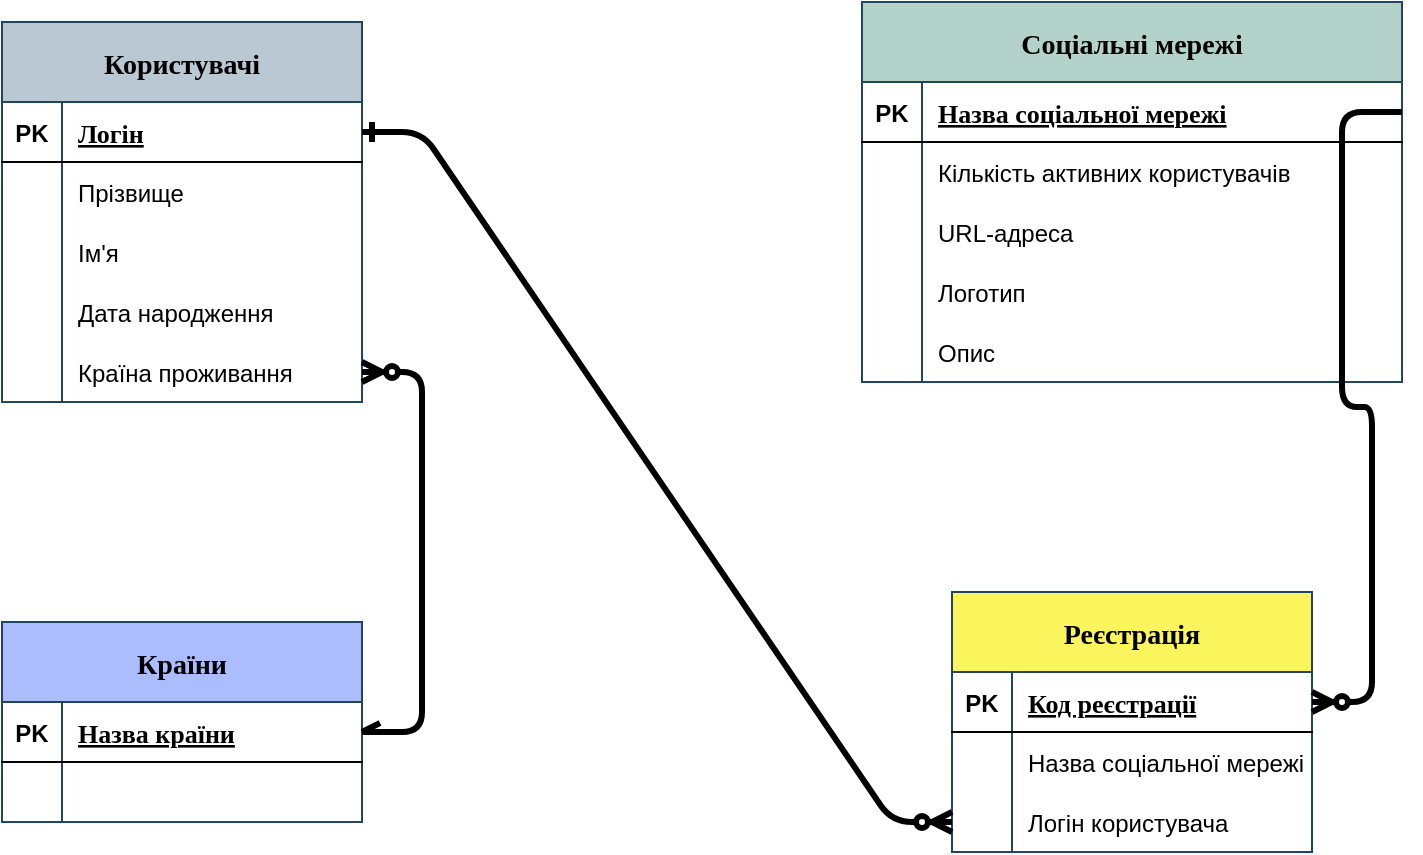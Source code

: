 <mxfile version="20.4.0" type="github">
  <diagram id="LfY8HSYb2KLvKZi6-ELM" name="Сторінка-1">
    <mxGraphModel dx="1421" dy="762" grid="1" gridSize="10" guides="1" tooltips="1" connect="1" arrows="1" fold="1" page="1" pageScale="1" pageWidth="827" pageHeight="1169" math="0" shadow="0">
      <root>
        <mxCell id="0" />
        <mxCell id="1" parent="0" />
        <mxCell id="vNw5nsysbJb_lxA0fcBF-2" value="Користувачі" style="shape=table;startSize=40;container=1;collapsible=1;childLayout=tableLayout;fixedRows=1;rowLines=0;fontStyle=1;align=center;resizeLast=1;fillColor=#bac8d3;strokeColor=#23445d;fontFamily=Verdana;fontSize=14;" vertex="1" parent="1">
          <mxGeometry x="30" y="40" width="180" height="190" as="geometry" />
        </mxCell>
        <mxCell id="vNw5nsysbJb_lxA0fcBF-3" value="" style="shape=tableRow;horizontal=0;startSize=0;swimlaneHead=0;swimlaneBody=0;fillColor=none;collapsible=0;dropTarget=0;points=[[0,0.5],[1,0.5]];portConstraint=eastwest;top=0;left=0;right=0;bottom=1;" vertex="1" parent="vNw5nsysbJb_lxA0fcBF-2">
          <mxGeometry y="40" width="180" height="30" as="geometry" />
        </mxCell>
        <mxCell id="vNw5nsysbJb_lxA0fcBF-4" value="PK" style="shape=partialRectangle;connectable=0;fillColor=none;top=0;left=0;bottom=0;right=0;fontStyle=1;overflow=hidden;" vertex="1" parent="vNw5nsysbJb_lxA0fcBF-3">
          <mxGeometry width="30" height="30" as="geometry">
            <mxRectangle width="30" height="30" as="alternateBounds" />
          </mxGeometry>
        </mxCell>
        <mxCell id="vNw5nsysbJb_lxA0fcBF-5" value="Логін" style="shape=partialRectangle;connectable=0;fillColor=none;top=0;left=0;bottom=0;right=0;align=left;spacingLeft=6;fontStyle=5;overflow=hidden;fontFamily=Verdana;fontSize=13;" vertex="1" parent="vNw5nsysbJb_lxA0fcBF-3">
          <mxGeometry x="30" width="150" height="30" as="geometry">
            <mxRectangle width="150" height="30" as="alternateBounds" />
          </mxGeometry>
        </mxCell>
        <mxCell id="vNw5nsysbJb_lxA0fcBF-6" value="" style="shape=tableRow;horizontal=0;startSize=0;swimlaneHead=0;swimlaneBody=0;fillColor=none;collapsible=0;dropTarget=0;points=[[0,0.5],[1,0.5]];portConstraint=eastwest;top=0;left=0;right=0;bottom=0;" vertex="1" parent="vNw5nsysbJb_lxA0fcBF-2">
          <mxGeometry y="70" width="180" height="30" as="geometry" />
        </mxCell>
        <mxCell id="vNw5nsysbJb_lxA0fcBF-7" value="" style="shape=partialRectangle;connectable=0;fillColor=none;top=0;left=0;bottom=0;right=0;editable=1;overflow=hidden;" vertex="1" parent="vNw5nsysbJb_lxA0fcBF-6">
          <mxGeometry width="30" height="30" as="geometry">
            <mxRectangle width="30" height="30" as="alternateBounds" />
          </mxGeometry>
        </mxCell>
        <mxCell id="vNw5nsysbJb_lxA0fcBF-8" value="Прізвище" style="shape=partialRectangle;connectable=0;fillColor=none;top=0;left=0;bottom=0;right=0;align=left;spacingLeft=6;overflow=hidden;" vertex="1" parent="vNw5nsysbJb_lxA0fcBF-6">
          <mxGeometry x="30" width="150" height="30" as="geometry">
            <mxRectangle width="150" height="30" as="alternateBounds" />
          </mxGeometry>
        </mxCell>
        <mxCell id="vNw5nsysbJb_lxA0fcBF-18" value="" style="shape=tableRow;horizontal=0;startSize=0;swimlaneHead=0;swimlaneBody=0;fillColor=none;collapsible=0;dropTarget=0;points=[[0,0.5],[1,0.5]];portConstraint=eastwest;top=0;left=0;right=0;bottom=0;" vertex="1" parent="vNw5nsysbJb_lxA0fcBF-2">
          <mxGeometry y="100" width="180" height="30" as="geometry" />
        </mxCell>
        <mxCell id="vNw5nsysbJb_lxA0fcBF-19" value="" style="shape=partialRectangle;connectable=0;fillColor=none;top=0;left=0;bottom=0;right=0;editable=1;overflow=hidden;" vertex="1" parent="vNw5nsysbJb_lxA0fcBF-18">
          <mxGeometry width="30" height="30" as="geometry">
            <mxRectangle width="30" height="30" as="alternateBounds" />
          </mxGeometry>
        </mxCell>
        <mxCell id="vNw5nsysbJb_lxA0fcBF-20" value="Ім&#39;я" style="shape=partialRectangle;connectable=0;fillColor=none;top=0;left=0;bottom=0;right=0;align=left;spacingLeft=6;overflow=hidden;" vertex="1" parent="vNw5nsysbJb_lxA0fcBF-18">
          <mxGeometry x="30" width="150" height="30" as="geometry">
            <mxRectangle width="150" height="30" as="alternateBounds" />
          </mxGeometry>
        </mxCell>
        <mxCell id="vNw5nsysbJb_lxA0fcBF-9" value="" style="shape=tableRow;horizontal=0;startSize=0;swimlaneHead=0;swimlaneBody=0;fillColor=none;collapsible=0;dropTarget=0;points=[[0,0.5],[1,0.5]];portConstraint=eastwest;top=0;left=0;right=0;bottom=0;" vertex="1" parent="vNw5nsysbJb_lxA0fcBF-2">
          <mxGeometry y="130" width="180" height="30" as="geometry" />
        </mxCell>
        <mxCell id="vNw5nsysbJb_lxA0fcBF-10" value="" style="shape=partialRectangle;connectable=0;fillColor=none;top=0;left=0;bottom=0;right=0;editable=1;overflow=hidden;" vertex="1" parent="vNw5nsysbJb_lxA0fcBF-9">
          <mxGeometry width="30" height="30" as="geometry">
            <mxRectangle width="30" height="30" as="alternateBounds" />
          </mxGeometry>
        </mxCell>
        <mxCell id="vNw5nsysbJb_lxA0fcBF-11" value="Дата народження" style="shape=partialRectangle;connectable=0;fillColor=none;top=0;left=0;bottom=0;right=0;align=left;spacingLeft=6;overflow=hidden;" vertex="1" parent="vNw5nsysbJb_lxA0fcBF-9">
          <mxGeometry x="30" width="150" height="30" as="geometry">
            <mxRectangle width="150" height="30" as="alternateBounds" />
          </mxGeometry>
        </mxCell>
        <mxCell id="vNw5nsysbJb_lxA0fcBF-12" value="" style="shape=tableRow;horizontal=0;startSize=0;swimlaneHead=0;swimlaneBody=0;fillColor=none;collapsible=0;dropTarget=0;points=[[0,0.5],[1,0.5]];portConstraint=eastwest;top=0;left=0;right=0;bottom=0;" vertex="1" parent="vNw5nsysbJb_lxA0fcBF-2">
          <mxGeometry y="160" width="180" height="30" as="geometry" />
        </mxCell>
        <mxCell id="vNw5nsysbJb_lxA0fcBF-13" value="" style="shape=partialRectangle;connectable=0;fillColor=none;top=0;left=0;bottom=0;right=0;editable=1;overflow=hidden;" vertex="1" parent="vNw5nsysbJb_lxA0fcBF-12">
          <mxGeometry width="30" height="30" as="geometry">
            <mxRectangle width="30" height="30" as="alternateBounds" />
          </mxGeometry>
        </mxCell>
        <mxCell id="vNw5nsysbJb_lxA0fcBF-14" value="Країна проживання" style="shape=partialRectangle;connectable=0;fillColor=none;top=0;left=0;bottom=0;right=0;align=left;spacingLeft=6;overflow=hidden;" vertex="1" parent="vNw5nsysbJb_lxA0fcBF-12">
          <mxGeometry x="30" width="150" height="30" as="geometry">
            <mxRectangle width="150" height="30" as="alternateBounds" />
          </mxGeometry>
        </mxCell>
        <mxCell id="vNw5nsysbJb_lxA0fcBF-21" value="Соціальні мережі" style="shape=table;startSize=40;container=1;collapsible=1;childLayout=tableLayout;fixedRows=1;rowLines=0;fontStyle=1;align=center;resizeLast=1;fillColor=#B3D3CA;strokeColor=#23445d;fontFamily=Verdana;fontSize=14;" vertex="1" parent="1">
          <mxGeometry x="460" y="30" width="270" height="190" as="geometry" />
        </mxCell>
        <mxCell id="vNw5nsysbJb_lxA0fcBF-22" value="" style="shape=tableRow;horizontal=0;startSize=0;swimlaneHead=0;swimlaneBody=0;fillColor=none;collapsible=0;dropTarget=0;points=[[0,0.5],[1,0.5]];portConstraint=eastwest;top=0;left=0;right=0;bottom=1;" vertex="1" parent="vNw5nsysbJb_lxA0fcBF-21">
          <mxGeometry y="40" width="270" height="30" as="geometry" />
        </mxCell>
        <mxCell id="vNw5nsysbJb_lxA0fcBF-23" value="PK" style="shape=partialRectangle;connectable=0;fillColor=none;top=0;left=0;bottom=0;right=0;fontStyle=1;overflow=hidden;" vertex="1" parent="vNw5nsysbJb_lxA0fcBF-22">
          <mxGeometry width="30" height="30" as="geometry">
            <mxRectangle width="30" height="30" as="alternateBounds" />
          </mxGeometry>
        </mxCell>
        <mxCell id="vNw5nsysbJb_lxA0fcBF-24" value="Назва соціальної мережі" style="shape=partialRectangle;connectable=0;fillColor=none;top=0;left=0;bottom=0;right=0;align=left;spacingLeft=6;fontStyle=5;overflow=hidden;fontFamily=Verdana;fontSize=13;" vertex="1" parent="vNw5nsysbJb_lxA0fcBF-22">
          <mxGeometry x="30" width="240" height="30" as="geometry">
            <mxRectangle width="240" height="30" as="alternateBounds" />
          </mxGeometry>
        </mxCell>
        <mxCell id="vNw5nsysbJb_lxA0fcBF-25" value="" style="shape=tableRow;horizontal=0;startSize=0;swimlaneHead=0;swimlaneBody=0;fillColor=none;collapsible=0;dropTarget=0;points=[[0,0.5],[1,0.5]];portConstraint=eastwest;top=0;left=0;right=0;bottom=0;" vertex="1" parent="vNw5nsysbJb_lxA0fcBF-21">
          <mxGeometry y="70" width="270" height="30" as="geometry" />
        </mxCell>
        <mxCell id="vNw5nsysbJb_lxA0fcBF-26" value="" style="shape=partialRectangle;connectable=0;fillColor=none;top=0;left=0;bottom=0;right=0;editable=1;overflow=hidden;" vertex="1" parent="vNw5nsysbJb_lxA0fcBF-25">
          <mxGeometry width="30" height="30" as="geometry">
            <mxRectangle width="30" height="30" as="alternateBounds" />
          </mxGeometry>
        </mxCell>
        <mxCell id="vNw5nsysbJb_lxA0fcBF-27" value="Кількість активних користувачів" style="shape=partialRectangle;connectable=0;fillColor=none;top=0;left=0;bottom=0;right=0;align=left;spacingLeft=6;overflow=hidden;" vertex="1" parent="vNw5nsysbJb_lxA0fcBF-25">
          <mxGeometry x="30" width="240" height="30" as="geometry">
            <mxRectangle width="240" height="30" as="alternateBounds" />
          </mxGeometry>
        </mxCell>
        <mxCell id="vNw5nsysbJb_lxA0fcBF-28" value="" style="shape=tableRow;horizontal=0;startSize=0;swimlaneHead=0;swimlaneBody=0;fillColor=none;collapsible=0;dropTarget=0;points=[[0,0.5],[1,0.5]];portConstraint=eastwest;top=0;left=0;right=0;bottom=0;" vertex="1" parent="vNw5nsysbJb_lxA0fcBF-21">
          <mxGeometry y="100" width="270" height="30" as="geometry" />
        </mxCell>
        <mxCell id="vNw5nsysbJb_lxA0fcBF-29" value="" style="shape=partialRectangle;connectable=0;fillColor=none;top=0;left=0;bottom=0;right=0;editable=1;overflow=hidden;" vertex="1" parent="vNw5nsysbJb_lxA0fcBF-28">
          <mxGeometry width="30" height="30" as="geometry">
            <mxRectangle width="30" height="30" as="alternateBounds" />
          </mxGeometry>
        </mxCell>
        <mxCell id="vNw5nsysbJb_lxA0fcBF-30" value="URL-адреса" style="shape=partialRectangle;connectable=0;fillColor=none;top=0;left=0;bottom=0;right=0;align=left;spacingLeft=6;overflow=hidden;" vertex="1" parent="vNw5nsysbJb_lxA0fcBF-28">
          <mxGeometry x="30" width="240" height="30" as="geometry">
            <mxRectangle width="240" height="30" as="alternateBounds" />
          </mxGeometry>
        </mxCell>
        <mxCell id="vNw5nsysbJb_lxA0fcBF-31" value="" style="shape=tableRow;horizontal=0;startSize=0;swimlaneHead=0;swimlaneBody=0;fillColor=none;collapsible=0;dropTarget=0;points=[[0,0.5],[1,0.5]];portConstraint=eastwest;top=0;left=0;right=0;bottom=0;" vertex="1" parent="vNw5nsysbJb_lxA0fcBF-21">
          <mxGeometry y="130" width="270" height="30" as="geometry" />
        </mxCell>
        <mxCell id="vNw5nsysbJb_lxA0fcBF-32" value="" style="shape=partialRectangle;connectable=0;fillColor=none;top=0;left=0;bottom=0;right=0;editable=1;overflow=hidden;" vertex="1" parent="vNw5nsysbJb_lxA0fcBF-31">
          <mxGeometry width="30" height="30" as="geometry">
            <mxRectangle width="30" height="30" as="alternateBounds" />
          </mxGeometry>
        </mxCell>
        <mxCell id="vNw5nsysbJb_lxA0fcBF-33" value="Логотип" style="shape=partialRectangle;connectable=0;fillColor=none;top=0;left=0;bottom=0;right=0;align=left;spacingLeft=6;overflow=hidden;" vertex="1" parent="vNw5nsysbJb_lxA0fcBF-31">
          <mxGeometry x="30" width="240" height="30" as="geometry">
            <mxRectangle width="240" height="30" as="alternateBounds" />
          </mxGeometry>
        </mxCell>
        <mxCell id="vNw5nsysbJb_lxA0fcBF-34" value="" style="shape=tableRow;horizontal=0;startSize=0;swimlaneHead=0;swimlaneBody=0;fillColor=none;collapsible=0;dropTarget=0;points=[[0,0.5],[1,0.5]];portConstraint=eastwest;top=0;left=0;right=0;bottom=0;" vertex="1" parent="vNw5nsysbJb_lxA0fcBF-21">
          <mxGeometry y="160" width="270" height="30" as="geometry" />
        </mxCell>
        <mxCell id="vNw5nsysbJb_lxA0fcBF-35" value="" style="shape=partialRectangle;connectable=0;fillColor=none;top=0;left=0;bottom=0;right=0;editable=1;overflow=hidden;" vertex="1" parent="vNw5nsysbJb_lxA0fcBF-34">
          <mxGeometry width="30" height="30" as="geometry">
            <mxRectangle width="30" height="30" as="alternateBounds" />
          </mxGeometry>
        </mxCell>
        <mxCell id="vNw5nsysbJb_lxA0fcBF-36" value="Опис" style="shape=partialRectangle;connectable=0;fillColor=none;top=0;left=0;bottom=0;right=0;align=left;spacingLeft=6;overflow=hidden;" vertex="1" parent="vNw5nsysbJb_lxA0fcBF-34">
          <mxGeometry x="30" width="240" height="30" as="geometry">
            <mxRectangle width="240" height="30" as="alternateBounds" />
          </mxGeometry>
        </mxCell>
        <mxCell id="vNw5nsysbJb_lxA0fcBF-37" value="Країни" style="shape=table;startSize=40;container=1;collapsible=1;childLayout=tableLayout;fixedRows=1;rowLines=0;fontStyle=1;align=center;resizeLast=1;fillColor=#ABBCFF;strokeColor=#23445d;fontFamily=Verdana;fontSize=14;" vertex="1" parent="1">
          <mxGeometry x="30" y="340" width="180" height="100" as="geometry" />
        </mxCell>
        <mxCell id="vNw5nsysbJb_lxA0fcBF-38" value="" style="shape=tableRow;horizontal=0;startSize=0;swimlaneHead=0;swimlaneBody=0;fillColor=none;collapsible=0;dropTarget=0;points=[[0,0.5],[1,0.5]];portConstraint=eastwest;top=0;left=0;right=0;bottom=1;" vertex="1" parent="vNw5nsysbJb_lxA0fcBF-37">
          <mxGeometry y="40" width="180" height="30" as="geometry" />
        </mxCell>
        <mxCell id="vNw5nsysbJb_lxA0fcBF-39" value="PK" style="shape=partialRectangle;connectable=0;fillColor=none;top=0;left=0;bottom=0;right=0;fontStyle=1;overflow=hidden;" vertex="1" parent="vNw5nsysbJb_lxA0fcBF-38">
          <mxGeometry width="30" height="30" as="geometry">
            <mxRectangle width="30" height="30" as="alternateBounds" />
          </mxGeometry>
        </mxCell>
        <mxCell id="vNw5nsysbJb_lxA0fcBF-40" value="Назва країни" style="shape=partialRectangle;connectable=0;fillColor=none;top=0;left=0;bottom=0;right=0;align=left;spacingLeft=6;fontStyle=5;overflow=hidden;fontFamily=Verdana;fontSize=13;" vertex="1" parent="vNw5nsysbJb_lxA0fcBF-38">
          <mxGeometry x="30" width="150" height="30" as="geometry">
            <mxRectangle width="150" height="30" as="alternateBounds" />
          </mxGeometry>
        </mxCell>
        <mxCell id="vNw5nsysbJb_lxA0fcBF-50" value="" style="shape=tableRow;horizontal=0;startSize=0;swimlaneHead=0;swimlaneBody=0;fillColor=none;collapsible=0;dropTarget=0;points=[[0,0.5],[1,0.5]];portConstraint=eastwest;top=0;left=0;right=0;bottom=0;" vertex="1" parent="vNw5nsysbJb_lxA0fcBF-37">
          <mxGeometry y="70" width="180" height="30" as="geometry" />
        </mxCell>
        <mxCell id="vNw5nsysbJb_lxA0fcBF-51" value="" style="shape=partialRectangle;connectable=0;fillColor=none;top=0;left=0;bottom=0;right=0;editable=1;overflow=hidden;" vertex="1" parent="vNw5nsysbJb_lxA0fcBF-50">
          <mxGeometry width="30" height="30" as="geometry">
            <mxRectangle width="30" height="30" as="alternateBounds" />
          </mxGeometry>
        </mxCell>
        <mxCell id="vNw5nsysbJb_lxA0fcBF-52" value="" style="shape=partialRectangle;connectable=0;fillColor=none;top=0;left=0;bottom=0;right=0;align=left;spacingLeft=6;overflow=hidden;" vertex="1" parent="vNw5nsysbJb_lxA0fcBF-50">
          <mxGeometry x="30" width="150" height="30" as="geometry">
            <mxRectangle width="150" height="30" as="alternateBounds" />
          </mxGeometry>
        </mxCell>
        <mxCell id="vNw5nsysbJb_lxA0fcBF-55" value="Реєстрація" style="shape=table;startSize=40;container=1;collapsible=1;childLayout=tableLayout;fixedRows=1;rowLines=0;fontStyle=1;align=center;resizeLast=1;fillColor=#FAF55C;strokeColor=#23445d;fontFamily=Verdana;fontSize=14;" vertex="1" parent="1">
          <mxGeometry x="505" y="325" width="180" height="130" as="geometry" />
        </mxCell>
        <mxCell id="vNw5nsysbJb_lxA0fcBF-56" value="" style="shape=tableRow;horizontal=0;startSize=0;swimlaneHead=0;swimlaneBody=0;fillColor=none;collapsible=0;dropTarget=0;points=[[0,0.5],[1,0.5]];portConstraint=eastwest;top=0;left=0;right=0;bottom=1;" vertex="1" parent="vNw5nsysbJb_lxA0fcBF-55">
          <mxGeometry y="40" width="180" height="30" as="geometry" />
        </mxCell>
        <mxCell id="vNw5nsysbJb_lxA0fcBF-57" value="PK" style="shape=partialRectangle;connectable=0;fillColor=none;top=0;left=0;bottom=0;right=0;fontStyle=1;overflow=hidden;" vertex="1" parent="vNw5nsysbJb_lxA0fcBF-56">
          <mxGeometry width="30" height="30" as="geometry">
            <mxRectangle width="30" height="30" as="alternateBounds" />
          </mxGeometry>
        </mxCell>
        <mxCell id="vNw5nsysbJb_lxA0fcBF-58" value="Код реєстрації" style="shape=partialRectangle;connectable=0;fillColor=none;top=0;left=0;bottom=0;right=0;align=left;spacingLeft=6;fontStyle=5;overflow=hidden;fontFamily=Verdana;fontSize=13;" vertex="1" parent="vNw5nsysbJb_lxA0fcBF-56">
          <mxGeometry x="30" width="150" height="30" as="geometry">
            <mxRectangle width="150" height="30" as="alternateBounds" />
          </mxGeometry>
        </mxCell>
        <mxCell id="vNw5nsysbJb_lxA0fcBF-59" value="" style="shape=tableRow;horizontal=0;startSize=0;swimlaneHead=0;swimlaneBody=0;fillColor=none;collapsible=0;dropTarget=0;points=[[0,0.5],[1,0.5]];portConstraint=eastwest;top=0;left=0;right=0;bottom=0;" vertex="1" parent="vNw5nsysbJb_lxA0fcBF-55">
          <mxGeometry y="70" width="180" height="30" as="geometry" />
        </mxCell>
        <mxCell id="vNw5nsysbJb_lxA0fcBF-60" value="" style="shape=partialRectangle;connectable=0;fillColor=none;top=0;left=0;bottom=0;right=0;editable=1;overflow=hidden;" vertex="1" parent="vNw5nsysbJb_lxA0fcBF-59">
          <mxGeometry width="30" height="30" as="geometry">
            <mxRectangle width="30" height="30" as="alternateBounds" />
          </mxGeometry>
        </mxCell>
        <mxCell id="vNw5nsysbJb_lxA0fcBF-61" value="Назва соціальної мережі" style="shape=partialRectangle;connectable=0;fillColor=none;top=0;left=0;bottom=0;right=0;align=left;spacingLeft=6;overflow=hidden;" vertex="1" parent="vNw5nsysbJb_lxA0fcBF-59">
          <mxGeometry x="30" width="150" height="30" as="geometry">
            <mxRectangle width="150" height="30" as="alternateBounds" />
          </mxGeometry>
        </mxCell>
        <mxCell id="vNw5nsysbJb_lxA0fcBF-62" value="" style="shape=tableRow;horizontal=0;startSize=0;swimlaneHead=0;swimlaneBody=0;fillColor=none;collapsible=0;dropTarget=0;points=[[0,0.5],[1,0.5]];portConstraint=eastwest;top=0;left=0;right=0;bottom=0;" vertex="1" parent="vNw5nsysbJb_lxA0fcBF-55">
          <mxGeometry y="100" width="180" height="30" as="geometry" />
        </mxCell>
        <mxCell id="vNw5nsysbJb_lxA0fcBF-63" value="" style="shape=partialRectangle;connectable=0;fillColor=none;top=0;left=0;bottom=0;right=0;editable=1;overflow=hidden;" vertex="1" parent="vNw5nsysbJb_lxA0fcBF-62">
          <mxGeometry width="30" height="30" as="geometry">
            <mxRectangle width="30" height="30" as="alternateBounds" />
          </mxGeometry>
        </mxCell>
        <mxCell id="vNw5nsysbJb_lxA0fcBF-64" value="Логін користувача" style="shape=partialRectangle;connectable=0;fillColor=none;top=0;left=0;bottom=0;right=0;align=left;spacingLeft=6;overflow=hidden;" vertex="1" parent="vNw5nsysbJb_lxA0fcBF-62">
          <mxGeometry x="30" width="150" height="30" as="geometry">
            <mxRectangle width="150" height="30" as="alternateBounds" />
          </mxGeometry>
        </mxCell>
        <mxCell id="vNw5nsysbJb_lxA0fcBF-71" value="" style="edgeStyle=entityRelationEdgeStyle;fontSize=12;html=1;endArrow=ERzeroToMany;endFill=1;rounded=1;fontFamily=Verdana;exitX=1;exitY=0.5;exitDx=0;exitDy=0;entryX=0;entryY=0.5;entryDx=0;entryDy=0;startArrow=ERone;startFill=0;strokeWidth=3;" edge="1" parent="1" source="vNw5nsysbJb_lxA0fcBF-3" target="vNw5nsysbJb_lxA0fcBF-62">
          <mxGeometry width="100" height="100" relative="1" as="geometry">
            <mxPoint x="314" y="220" as="sourcePoint" />
            <mxPoint x="310" y="90" as="targetPoint" />
          </mxGeometry>
        </mxCell>
        <mxCell id="vNw5nsysbJb_lxA0fcBF-72" value="" style="edgeStyle=entityRelationEdgeStyle;fontSize=12;html=1;endArrow=ERzeroToMany;endFill=1;rounded=1;strokeWidth=3;fontFamily=Verdana;entryX=1;entryY=0.5;entryDx=0;entryDy=0;exitX=1;exitY=0.5;exitDx=0;exitDy=0;startArrow=openAsync;startFill=0;" edge="1" parent="1" source="vNw5nsysbJb_lxA0fcBF-38" target="vNw5nsysbJb_lxA0fcBF-12">
          <mxGeometry width="100" height="100" relative="1" as="geometry">
            <mxPoint x="230" y="340" as="sourcePoint" />
            <mxPoint x="270" y="220" as="targetPoint" />
          </mxGeometry>
        </mxCell>
        <mxCell id="vNw5nsysbJb_lxA0fcBF-74" value="" style="edgeStyle=entityRelationEdgeStyle;fontSize=12;html=1;endArrow=ERzeroToMany;endFill=1;rounded=1;strokeWidth=3;fontFamily=Verdana;exitX=1;exitY=0.5;exitDx=0;exitDy=0;entryX=1;entryY=0.5;entryDx=0;entryDy=0;" edge="1" parent="1" source="vNw5nsysbJb_lxA0fcBF-22" target="vNw5nsysbJb_lxA0fcBF-56">
          <mxGeometry width="100" height="100" relative="1" as="geometry">
            <mxPoint x="680" y="435" as="sourcePoint" />
            <mxPoint x="780" y="335" as="targetPoint" />
          </mxGeometry>
        </mxCell>
      </root>
    </mxGraphModel>
  </diagram>
</mxfile>
